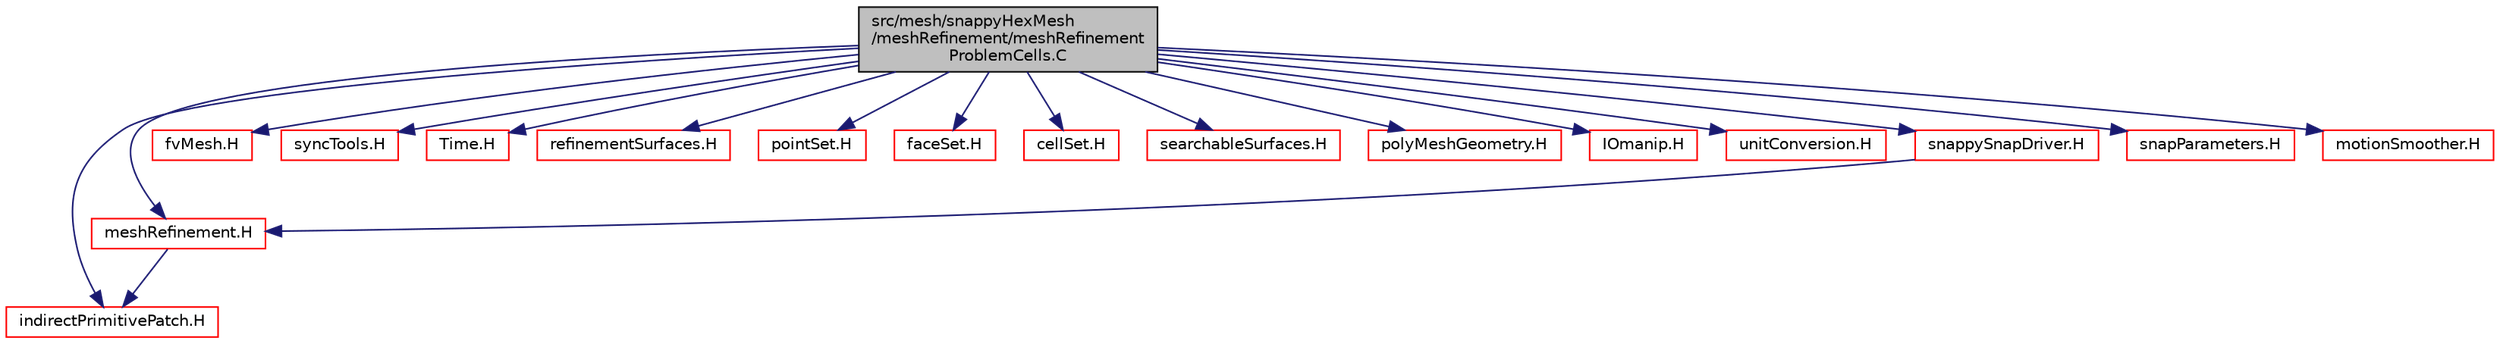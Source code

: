 digraph "src/mesh/snappyHexMesh/meshRefinement/meshRefinementProblemCells.C"
{
  bgcolor="transparent";
  edge [fontname="Helvetica",fontsize="10",labelfontname="Helvetica",labelfontsize="10"];
  node [fontname="Helvetica",fontsize="10",shape=record];
  Node1 [label="src/mesh/snappyHexMesh\l/meshRefinement/meshRefinement\lProblemCells.C",height=0.2,width=0.4,color="black", fillcolor="grey75", style="filled" fontcolor="black"];
  Node1 -> Node2 [color="midnightblue",fontsize="10",style="solid",fontname="Helvetica"];
  Node2 [label="meshRefinement.H",height=0.2,width=0.4,color="red",URL="$meshRefinement_8H.html"];
  Node2 -> Node3 [color="midnightblue",fontsize="10",style="solid",fontname="Helvetica"];
  Node3 [label="indirectPrimitivePatch.H",height=0.2,width=0.4,color="red",URL="$indirectPrimitivePatch_8H.html"];
  Node1 -> Node4 [color="midnightblue",fontsize="10",style="solid",fontname="Helvetica"];
  Node4 [label="fvMesh.H",height=0.2,width=0.4,color="red",URL="$fvMesh_8H.html"];
  Node1 -> Node5 [color="midnightblue",fontsize="10",style="solid",fontname="Helvetica"];
  Node5 [label="syncTools.H",height=0.2,width=0.4,color="red",URL="$syncTools_8H.html"];
  Node1 -> Node6 [color="midnightblue",fontsize="10",style="solid",fontname="Helvetica"];
  Node6 [label="Time.H",height=0.2,width=0.4,color="red",URL="$Time_8H.html"];
  Node1 -> Node7 [color="midnightblue",fontsize="10",style="solid",fontname="Helvetica"];
  Node7 [label="refinementSurfaces.H",height=0.2,width=0.4,color="red",URL="$refinementSurfaces_8H.html"];
  Node1 -> Node8 [color="midnightblue",fontsize="10",style="solid",fontname="Helvetica"];
  Node8 [label="pointSet.H",height=0.2,width=0.4,color="red",URL="$pointSet_8H.html"];
  Node1 -> Node9 [color="midnightblue",fontsize="10",style="solid",fontname="Helvetica"];
  Node9 [label="faceSet.H",height=0.2,width=0.4,color="red",URL="$faceSet_8H.html"];
  Node1 -> Node3 [color="midnightblue",fontsize="10",style="solid",fontname="Helvetica"];
  Node1 -> Node10 [color="midnightblue",fontsize="10",style="solid",fontname="Helvetica"];
  Node10 [label="cellSet.H",height=0.2,width=0.4,color="red",URL="$cellSet_8H.html"];
  Node1 -> Node11 [color="midnightblue",fontsize="10",style="solid",fontname="Helvetica"];
  Node11 [label="searchableSurfaces.H",height=0.2,width=0.4,color="red",URL="$searchableSurfaces_8H.html"];
  Node1 -> Node12 [color="midnightblue",fontsize="10",style="solid",fontname="Helvetica"];
  Node12 [label="polyMeshGeometry.H",height=0.2,width=0.4,color="red",URL="$polyMeshGeometry_8H.html"];
  Node1 -> Node13 [color="midnightblue",fontsize="10",style="solid",fontname="Helvetica"];
  Node13 [label="IOmanip.H",height=0.2,width=0.4,color="red",URL="$IOmanip_8H.html",tooltip="Istream and Ostream manipulators taking arguments. "];
  Node1 -> Node14 [color="midnightblue",fontsize="10",style="solid",fontname="Helvetica"];
  Node14 [label="unitConversion.H",height=0.2,width=0.4,color="red",URL="$unitConversion_8H.html",tooltip="Unit conversion functions. "];
  Node1 -> Node15 [color="midnightblue",fontsize="10",style="solid",fontname="Helvetica"];
  Node15 [label="snappySnapDriver.H",height=0.2,width=0.4,color="red",URL="$snappySnapDriver_8H.html"];
  Node15 -> Node2 [color="midnightblue",fontsize="10",style="solid",fontname="Helvetica"];
  Node1 -> Node16 [color="midnightblue",fontsize="10",style="solid",fontname="Helvetica"];
  Node16 [label="snapParameters.H",height=0.2,width=0.4,color="red",URL="$snapParameters_8H.html"];
  Node1 -> Node17 [color="midnightblue",fontsize="10",style="solid",fontname="Helvetica"];
  Node17 [label="motionSmoother.H",height=0.2,width=0.4,color="red",URL="$motionSmoother_8H.html"];
}
